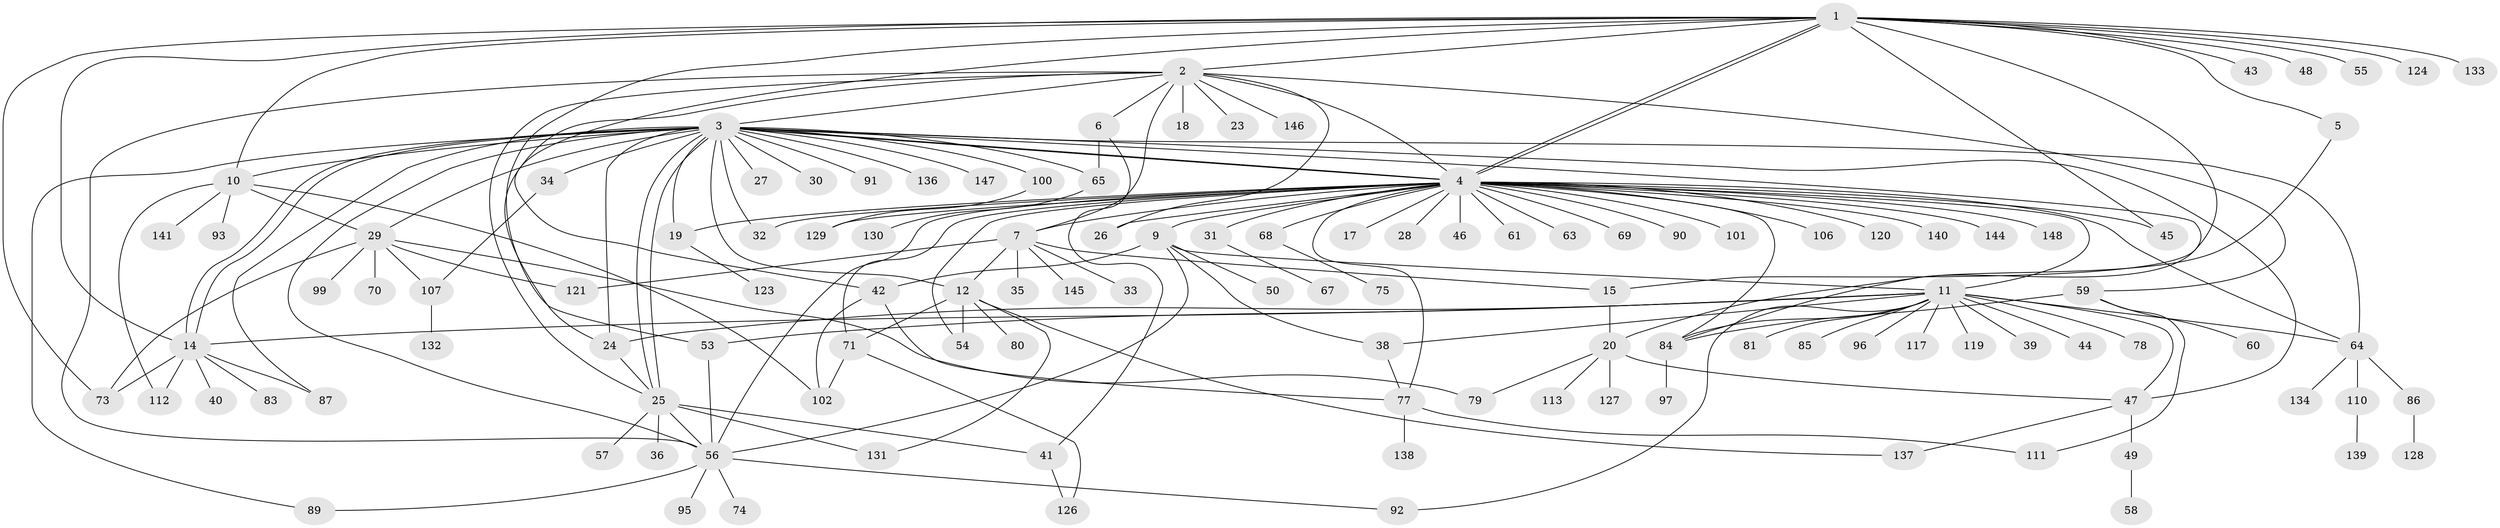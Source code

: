 // Generated by graph-tools (version 1.1) at 2025/51/02/27/25 19:51:59]
// undirected, 118 vertices, 177 edges
graph export_dot {
graph [start="1"]
  node [color=gray90,style=filled];
  1 [super="+105"];
  2 [super="+13"];
  3 [super="+22"];
  4 [super="+8"];
  5 [super="+62"];
  6 [super="+21"];
  7 [super="+94"];
  9 [super="+82"];
  10;
  11 [super="+37"];
  12 [super="+115"];
  14 [super="+16"];
  15 [super="+135"];
  17;
  18;
  19 [super="+66"];
  20 [super="+52"];
  23;
  24;
  25 [super="+88"];
  26 [super="+51"];
  27;
  28;
  29 [super="+118"];
  30;
  31;
  32 [super="+142"];
  33;
  34;
  35;
  36;
  38;
  39;
  40;
  41 [super="+76"];
  42;
  43;
  44;
  45;
  46;
  47 [super="+114"];
  48;
  49 [super="+125"];
  50;
  53;
  54;
  55;
  56 [super="+109"];
  57;
  58;
  59;
  60;
  61;
  63;
  64 [super="+103"];
  65;
  67;
  68;
  69;
  70;
  71 [super="+72"];
  73 [super="+104"];
  74;
  75;
  77 [super="+122"];
  78;
  79 [super="+108"];
  80;
  81;
  83;
  84;
  85;
  86;
  87;
  89 [super="+98"];
  90;
  91;
  92;
  93;
  95;
  96;
  97;
  99;
  100;
  101;
  102;
  106;
  107;
  110;
  111 [super="+116"];
  112;
  113;
  117;
  119;
  120;
  121;
  123;
  124;
  126 [super="+143"];
  127;
  128;
  129;
  130;
  131;
  132;
  133;
  134;
  136;
  137;
  138;
  139;
  140;
  141;
  144;
  145;
  146;
  147;
  148;
  1 -- 2;
  1 -- 4;
  1 -- 4;
  1 -- 5;
  1 -- 10;
  1 -- 14;
  1 -- 15;
  1 -- 42;
  1 -- 43;
  1 -- 45;
  1 -- 48;
  1 -- 53;
  1 -- 55;
  1 -- 73;
  1 -- 124;
  1 -- 133;
  2 -- 3;
  2 -- 4;
  2 -- 6;
  2 -- 25;
  2 -- 26;
  2 -- 59;
  2 -- 18;
  2 -- 146;
  2 -- 23;
  2 -- 7;
  2 -- 24;
  2 -- 56;
  3 -- 4;
  3 -- 4;
  3 -- 10;
  3 -- 12;
  3 -- 14;
  3 -- 14;
  3 -- 24;
  3 -- 25;
  3 -- 25;
  3 -- 27;
  3 -- 29;
  3 -- 30;
  3 -- 34;
  3 -- 47;
  3 -- 56;
  3 -- 64;
  3 -- 65;
  3 -- 84;
  3 -- 87;
  3 -- 91;
  3 -- 100;
  3 -- 136;
  3 -- 19;
  3 -- 147;
  3 -- 32;
  3 -- 89;
  4 -- 7;
  4 -- 9;
  4 -- 11 [weight=2];
  4 -- 17;
  4 -- 19;
  4 -- 26;
  4 -- 28;
  4 -- 31;
  4 -- 32;
  4 -- 45;
  4 -- 46;
  4 -- 54;
  4 -- 56;
  4 -- 61;
  4 -- 63;
  4 -- 68;
  4 -- 69;
  4 -- 71;
  4 -- 90;
  4 -- 106;
  4 -- 120;
  4 -- 129;
  4 -- 140;
  4 -- 144;
  4 -- 148;
  4 -- 64;
  4 -- 101;
  4 -- 84;
  4 -- 77;
  5 -- 20;
  6 -- 65;
  6 -- 41;
  7 -- 12;
  7 -- 15;
  7 -- 33;
  7 -- 35;
  7 -- 145;
  7 -- 121;
  9 -- 42;
  9 -- 50;
  9 -- 56;
  9 -- 11;
  9 -- 38;
  10 -- 29;
  10 -- 93;
  10 -- 102;
  10 -- 112;
  10 -- 141;
  11 -- 38;
  11 -- 39;
  11 -- 44;
  11 -- 53;
  11 -- 64;
  11 -- 78;
  11 -- 84;
  11 -- 117;
  11 -- 96;
  11 -- 47;
  11 -- 81;
  11 -- 85;
  11 -- 119;
  11 -- 24;
  11 -- 92;
  11 -- 14;
  12 -- 80;
  12 -- 131;
  12 -- 137;
  12 -- 54;
  12 -- 71;
  14 -- 40;
  14 -- 83;
  14 -- 112;
  14 -- 87;
  14 -- 73;
  15 -- 20;
  19 -- 123;
  20 -- 113;
  20 -- 127;
  20 -- 79;
  20 -- 47;
  24 -- 25;
  25 -- 36;
  25 -- 41;
  25 -- 56;
  25 -- 57;
  25 -- 131;
  29 -- 70;
  29 -- 79;
  29 -- 99;
  29 -- 107;
  29 -- 121;
  29 -- 73;
  31 -- 67;
  34 -- 107;
  38 -- 77;
  41 -- 126;
  42 -- 77;
  42 -- 102;
  47 -- 49;
  47 -- 137;
  49 -- 58;
  53 -- 56;
  56 -- 74;
  56 -- 89;
  56 -- 92;
  56 -- 95;
  59 -- 60;
  59 -- 84;
  59 -- 111;
  64 -- 86;
  64 -- 110;
  64 -- 134;
  65 -- 130;
  68 -- 75;
  71 -- 102;
  71 -- 126;
  77 -- 138;
  77 -- 111;
  84 -- 97;
  86 -- 128;
  100 -- 129;
  107 -- 132;
  110 -- 139;
}
